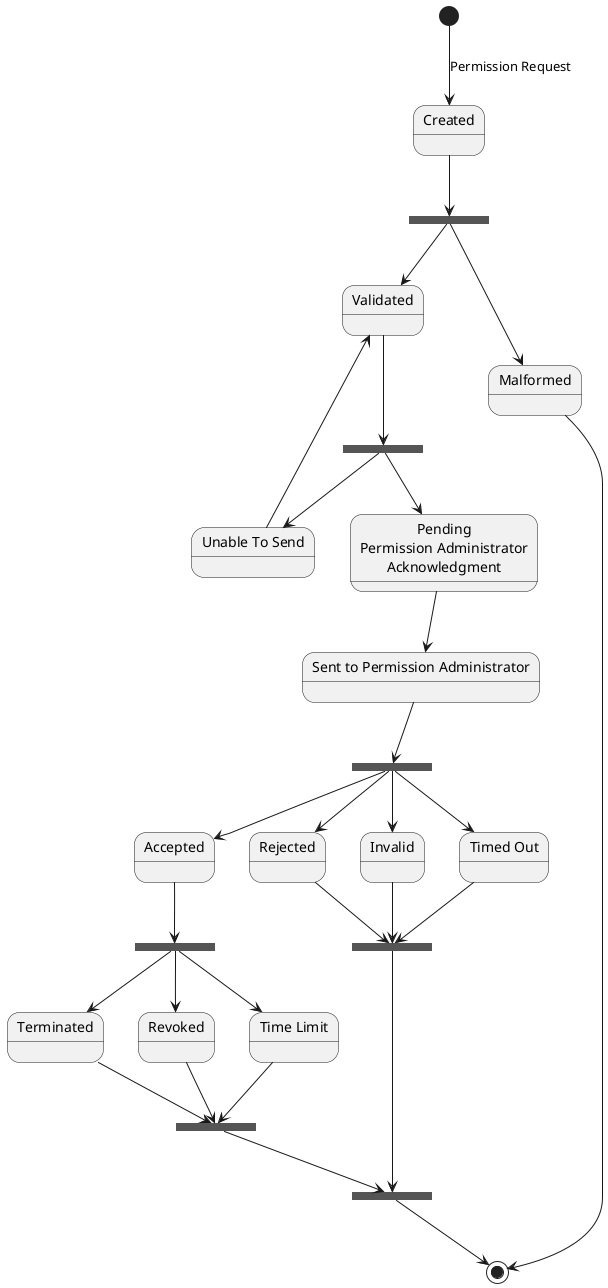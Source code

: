 @startuml
hide members
[*] --> Created: Permission Request
state created_fork <<fork>>
Created --> created_fork
created_fork --> Validated
created_fork --> Malformed
Malformed --> [*]

state validated_fork <<fork>>
state "Pending\nPermission Administrator\nAcknowledgment" as ppaa
state "Unable To Send" as uts

Validated --> validated_fork
validated_fork --> ppaa
validated_fork --> uts
uts --> Validated

state "Sent to Permission Administrator" as spa
ppaa --> spa

state sent_fork <<fork>>
state "Timed Out" as to
spa --> sent_fork
sent_fork --> Accepted
sent_fork --> to
sent_fork --> Rejected
sent_fork --> Invalid

state error_join <<join>>
to --> error_join
Rejected --> error_join
Invalid --> error_join

state accepted_fork <<fork>>
state "Time Limit" as tl
Accepted --> accepted_fork
accepted_fork --> tl
accepted_fork --> Terminated
accepted_fork --> Revoked

state success_join <<join>>
tl --> success_join
Terminated --> success_join
Revoked --> success_join

state done_join <<join>>
error_join --> done_join
success_join --> done_join
done_join --> [*]


@enduml